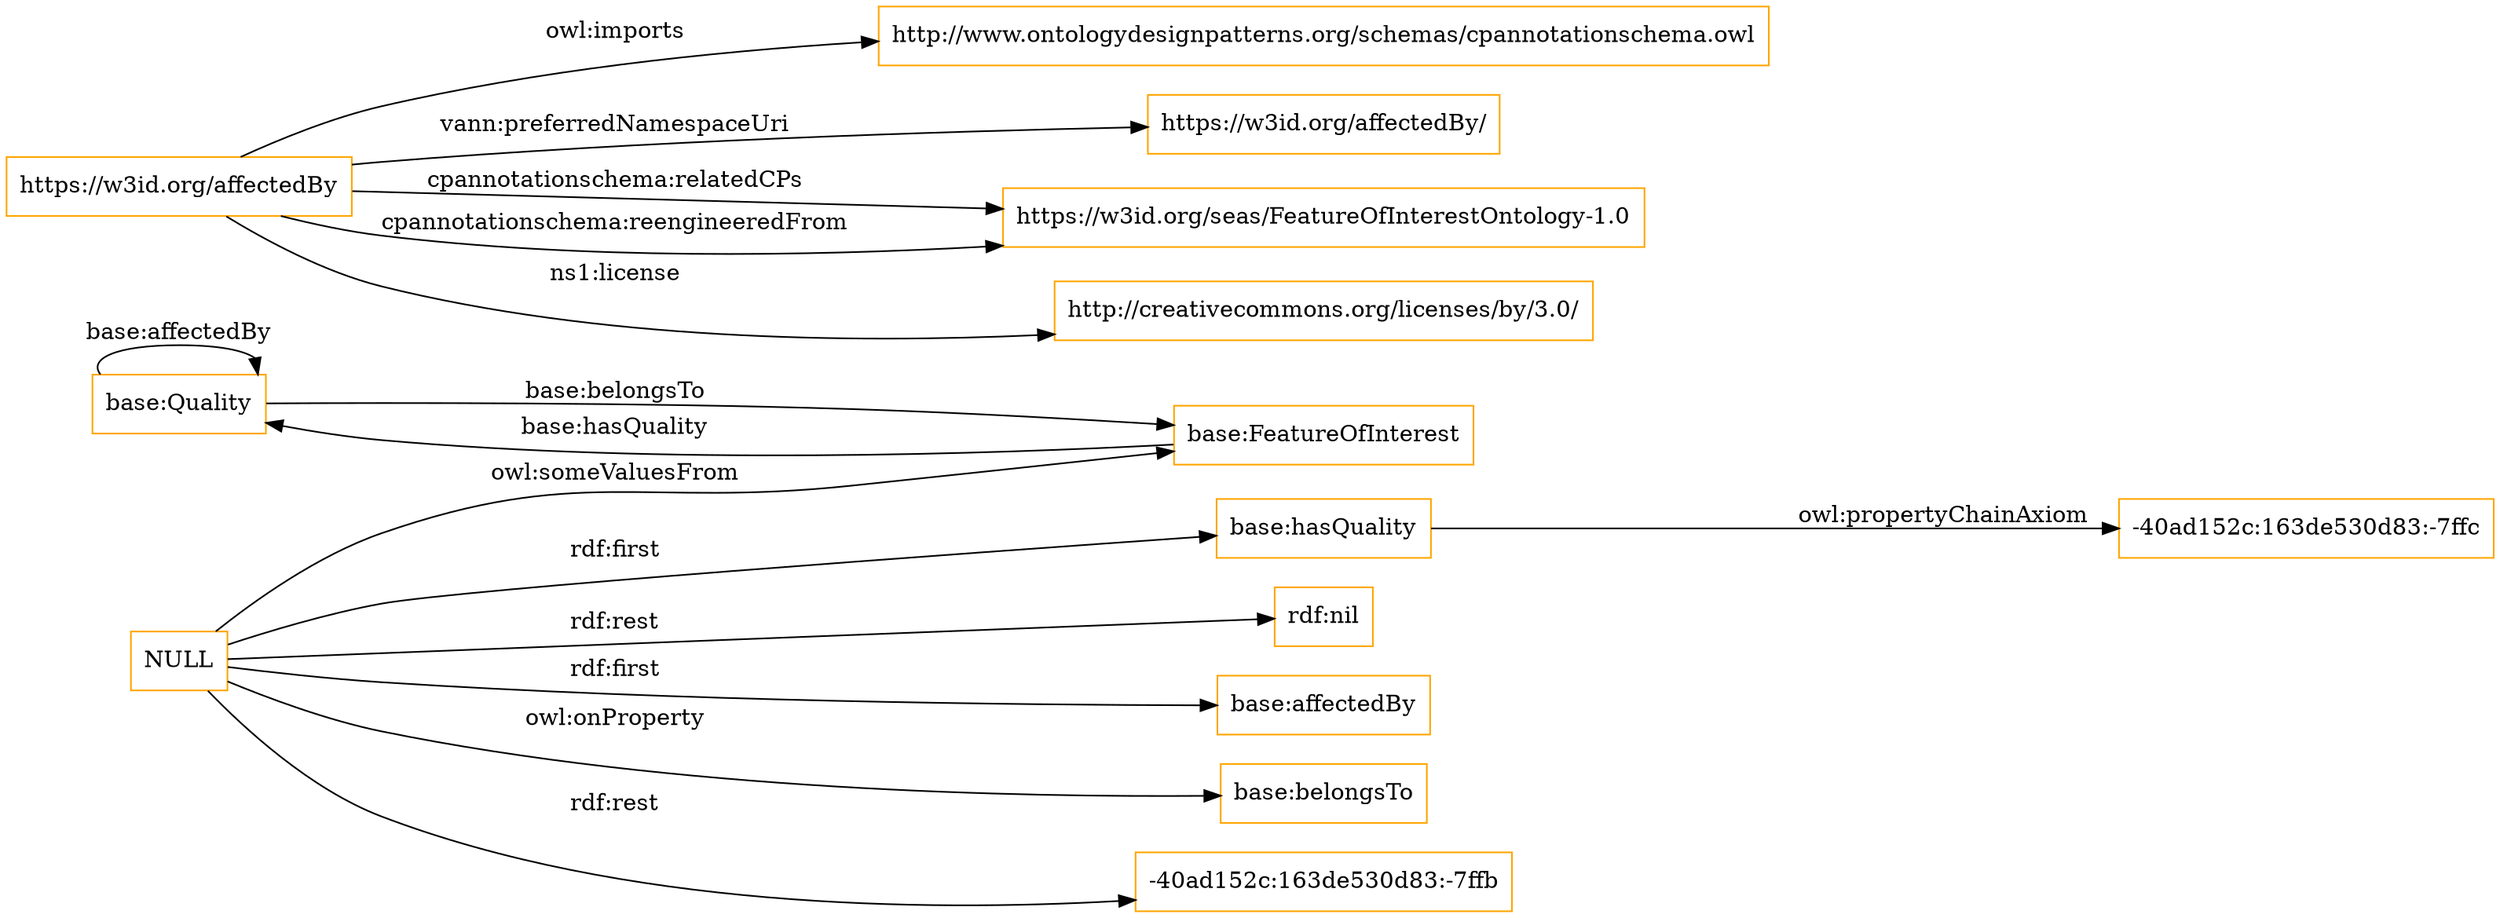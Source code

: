 digraph ar2dtool_diagram { 
rankdir=LR;
size="1501"
node [shape = rectangle, color="orange"]; "base:Quality" "base:FeatureOfInterest" ; /*classes style*/
	"https://w3id.org/affectedBy" -> "http://www.ontologydesignpatterns.org/schemas/cpannotationschema.owl" [ label = "owl:imports" ];
	"https://w3id.org/affectedBy" -> "https://w3id.org/affectedBy/" [ label = "vann:preferredNamespaceUri" ];
	"https://w3id.org/affectedBy" -> "https://w3id.org/seas/FeatureOfInterestOntology-1.0" [ label = "cpannotationschema:relatedCPs" ];
	"https://w3id.org/affectedBy" -> "http://creativecommons.org/licenses/by/3.0/" [ label = "ns1:license" ];
	"https://w3id.org/affectedBy" -> "https://w3id.org/seas/FeatureOfInterestOntology-1.0" [ label = "cpannotationschema:reengineeredFrom" ];
	"base:hasQuality" -> "-40ad152c:163de530d83:-7ffc" [ label = "owl:propertyChainAxiom" ];
	"NULL" -> "rdf:nil" [ label = "rdf:rest" ];
	"NULL" -> "base:affectedBy" [ label = "rdf:first" ];
	"NULL" -> "base:FeatureOfInterest" [ label = "owl:someValuesFrom" ];
	"NULL" -> "base:belongsTo" [ label = "owl:onProperty" ];
	"NULL" -> "-40ad152c:163de530d83:-7ffb" [ label = "rdf:rest" ];
	"NULL" -> "base:hasQuality" [ label = "rdf:first" ];
	"base:Quality" -> "base:FeatureOfInterest" [ label = "base:belongsTo" ];
	"base:Quality" -> "base:Quality" [ label = "base:affectedBy" ];
	"base:FeatureOfInterest" -> "base:Quality" [ label = "base:hasQuality" ];

}
